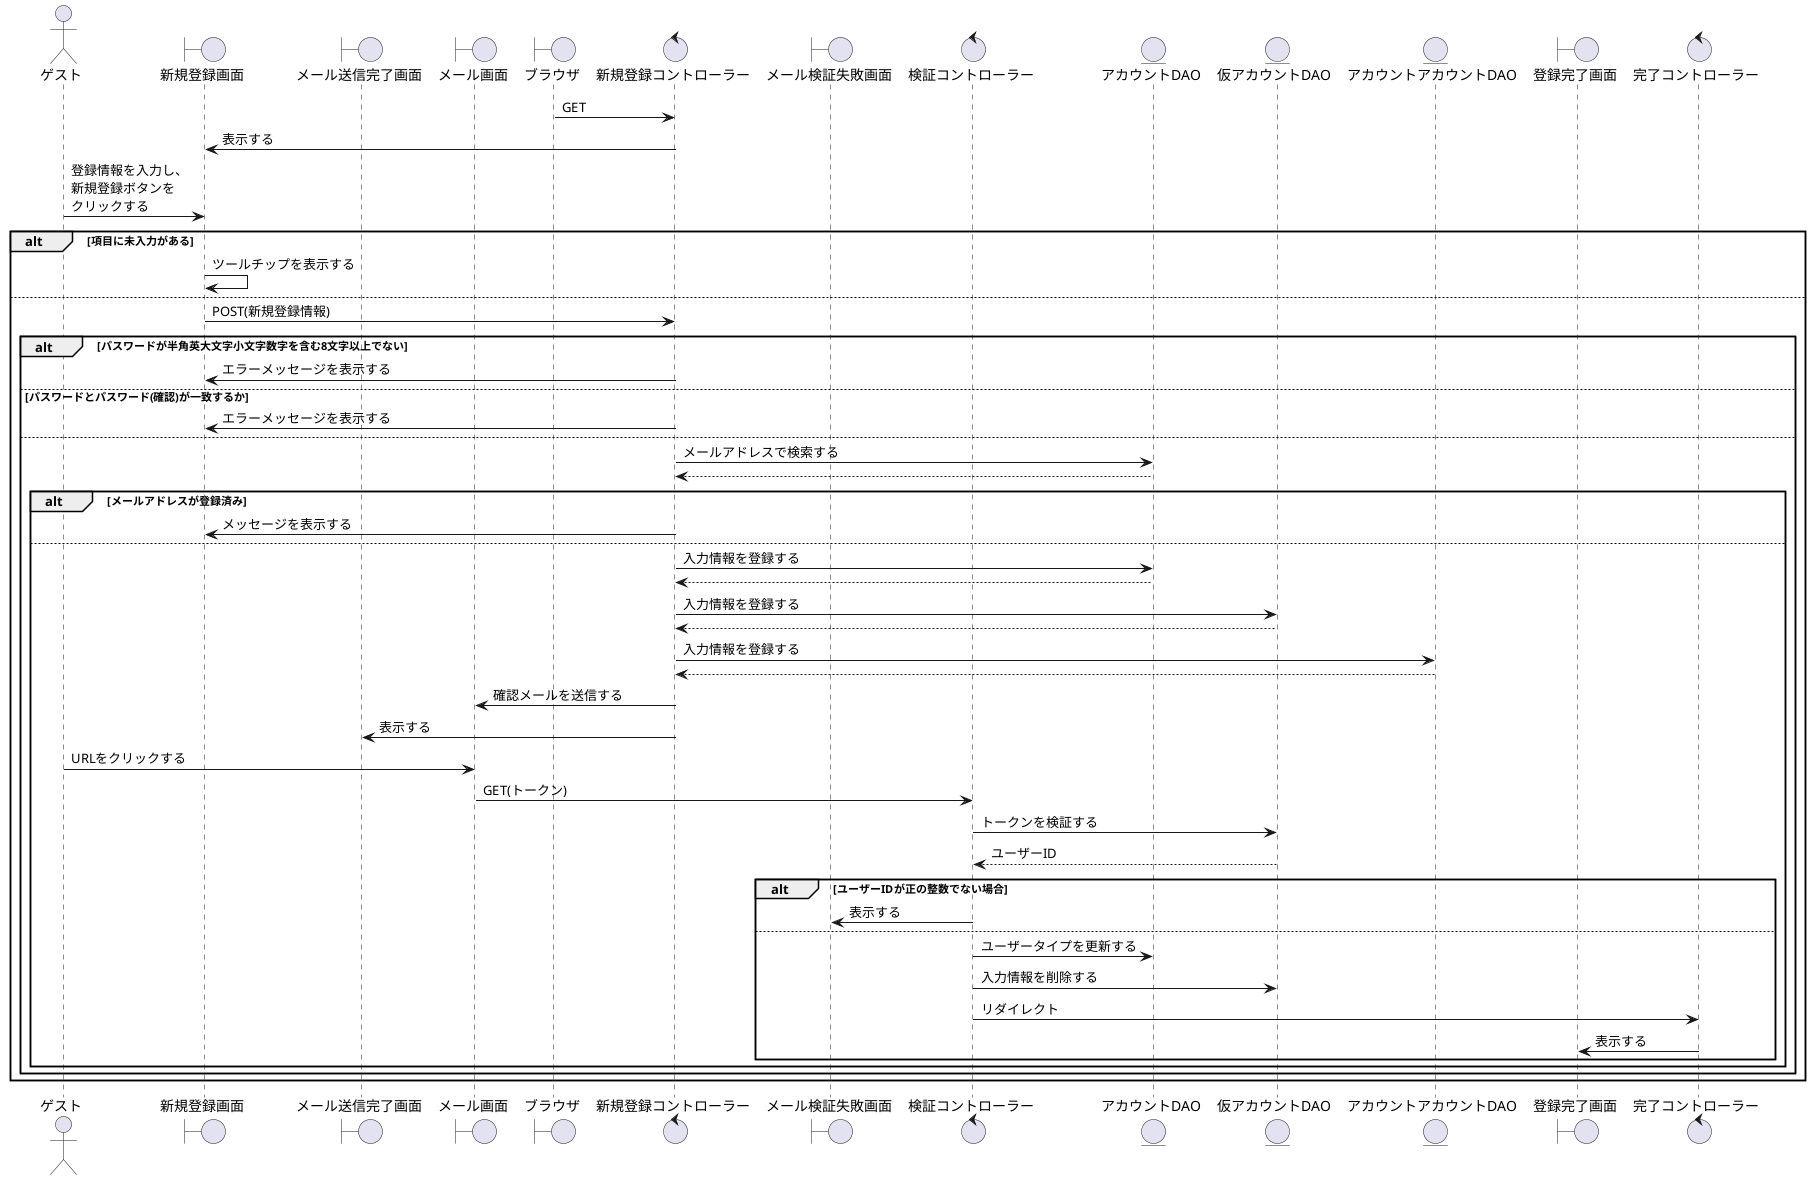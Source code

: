@startuml 新規登録

actor    "ゲスト" as account
boundary "新規登録画面" as new_registration
boundary "メール送信完了画面" as mail_done
boundary "メール画面" as mail
boundary "ブラウザ" as brz
control  "新規登録コントローラー" as approval_c
boundary "メール検証失敗画面" as mail_fail
control  "検証コントローラー" as verification_c
entity   "アカウントDAO" as account_db
entity   "仮アカウントDAO" as account_db_provisional
entity   "アカウントアカウントDAO" as kaiinn_account_db
boundary "登録完了画面" as registration_done
control  "完了コントローラー" as completion_c

'------------------------------------------------------------------------------------

brz -> approval_c : GET
new_registration <- approval_c : 表示する
account -> new_registration: 登録情報を入力し、\n新規登録ボタンを\nクリックする
alt 項目に未入力がある
    new_registration-> new_registration: ツールチップを表示する
else
    new_registration-> approval_c: POST(新規登録情報)
    alt パスワードが半角英大文字小文字数字を含む8文字以上でない
        approval_c -> new_registration : エラーメッセージを表示する
    else パスワードとパスワード(確認)が一致するか
        approval_c -> new_registration : エラーメッセージを表示する
    else
        approval_c -> account_db: メールアドレスで検索する
        approval_c <-- account_db
            alt メールアドレスが登録済み
                approval_c -> new_registration: メッセージを表示する
            else
            approval_c -> account_db : 入力情報を登録する
            account_db-->approval_c
            approval_c -> account_db_provisional : 入力情報を登録する
            account_db_provisional-->approval_c
            approval_c -> kaiinn_account_db : 入力情報を登録する
            kaiinn_account_db-->approval_c
            approval_c -> mail : 確認メールを送信する
            approval_c -> mail_done : 表示する
            account -> mail : URLをクリックする
            mail -> verification_c : GET(トークン)
            verification_c -> account_db_provisional : トークンを検証する
            verification_c <-- account_db_provisional : ユーザーID
            alt ユーザーIDが正の整数でない場合
                mail_fail <- verification_c : 表示する
            else
                verification_c -> account_db : ユーザータイプを更新する
                verification_c -> account_db_provisional : 入力情報を削除する
                verification_c -> completion_c : リダイレクト
                registration_done <- completion_c : 表示する
            end
        end
    end
end

@enduml
